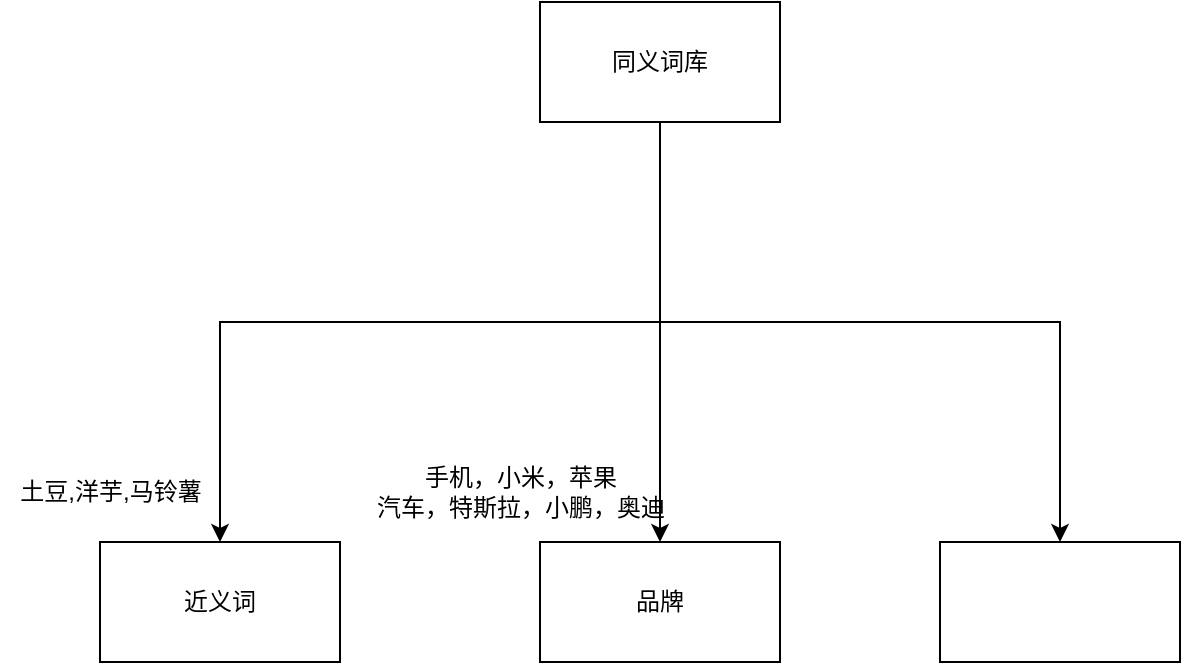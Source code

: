 <mxfile version="21.3.2" type="github">
  <diagram name="第 1 页" id="RDS42I0NY6L_I4rv3_Lb">
    <mxGraphModel dx="1434" dy="1965" grid="1" gridSize="10" guides="1" tooltips="1" connect="1" arrows="1" fold="1" page="1" pageScale="1" pageWidth="827" pageHeight="1169" math="0" shadow="0">
      <root>
        <mxCell id="0" />
        <mxCell id="1" parent="0" />
        <mxCell id="1wq5Pubd9aAvgaB4DzRs-3" value="" style="edgeStyle=orthogonalEdgeStyle;rounded=0;orthogonalLoop=1;jettySize=auto;html=1;" edge="1" parent="1" source="1wq5Pubd9aAvgaB4DzRs-1" target="1wq5Pubd9aAvgaB4DzRs-2">
          <mxGeometry relative="1" as="geometry">
            <Array as="points">
              <mxPoint x="460" y="110" />
              <mxPoint x="240" y="110" />
            </Array>
          </mxGeometry>
        </mxCell>
        <mxCell id="1wq5Pubd9aAvgaB4DzRs-5" value="" style="edgeStyle=orthogonalEdgeStyle;rounded=0;orthogonalLoop=1;jettySize=auto;html=1;" edge="1" parent="1" source="1wq5Pubd9aAvgaB4DzRs-1" target="1wq5Pubd9aAvgaB4DzRs-4">
          <mxGeometry relative="1" as="geometry" />
        </mxCell>
        <mxCell id="1wq5Pubd9aAvgaB4DzRs-9" value="" style="edgeStyle=orthogonalEdgeStyle;rounded=0;orthogonalLoop=1;jettySize=auto;html=1;" edge="1" parent="1" source="1wq5Pubd9aAvgaB4DzRs-1" target="1wq5Pubd9aAvgaB4DzRs-8">
          <mxGeometry relative="1" as="geometry">
            <Array as="points">
              <mxPoint x="460" y="110" />
              <mxPoint x="660" y="110" />
            </Array>
          </mxGeometry>
        </mxCell>
        <mxCell id="1wq5Pubd9aAvgaB4DzRs-1" value="同义词库" style="rounded=0;whiteSpace=wrap;html=1;" vertex="1" parent="1">
          <mxGeometry x="400" y="-50" width="120" height="60" as="geometry" />
        </mxCell>
        <mxCell id="1wq5Pubd9aAvgaB4DzRs-2" value="近义词" style="whiteSpace=wrap;html=1;rounded=0;" vertex="1" parent="1">
          <mxGeometry x="180" y="220" width="120" height="60" as="geometry" />
        </mxCell>
        <mxCell id="1wq5Pubd9aAvgaB4DzRs-4" value="品牌" style="whiteSpace=wrap;html=1;rounded=0;" vertex="1" parent="1">
          <mxGeometry x="400" y="220" width="120" height="60" as="geometry" />
        </mxCell>
        <mxCell id="1wq5Pubd9aAvgaB4DzRs-6" value="土豆,洋芋,马铃薯" style="text;html=1;align=center;verticalAlign=middle;resizable=0;points=[];autosize=1;strokeColor=none;fillColor=none;" vertex="1" parent="1">
          <mxGeometry x="130" y="180" width="110" height="30" as="geometry" />
        </mxCell>
        <mxCell id="1wq5Pubd9aAvgaB4DzRs-7" value="手机，小米，苹果&lt;br&gt;汽车，特斯拉，小鹏，奥迪" style="text;html=1;align=center;verticalAlign=middle;resizable=0;points=[];autosize=1;strokeColor=none;fillColor=none;" vertex="1" parent="1">
          <mxGeometry x="305" y="175" width="170" height="40" as="geometry" />
        </mxCell>
        <mxCell id="1wq5Pubd9aAvgaB4DzRs-8" value="" style="whiteSpace=wrap;html=1;rounded=0;" vertex="1" parent="1">
          <mxGeometry x="600" y="220" width="120" height="60" as="geometry" />
        </mxCell>
      </root>
    </mxGraphModel>
  </diagram>
</mxfile>
